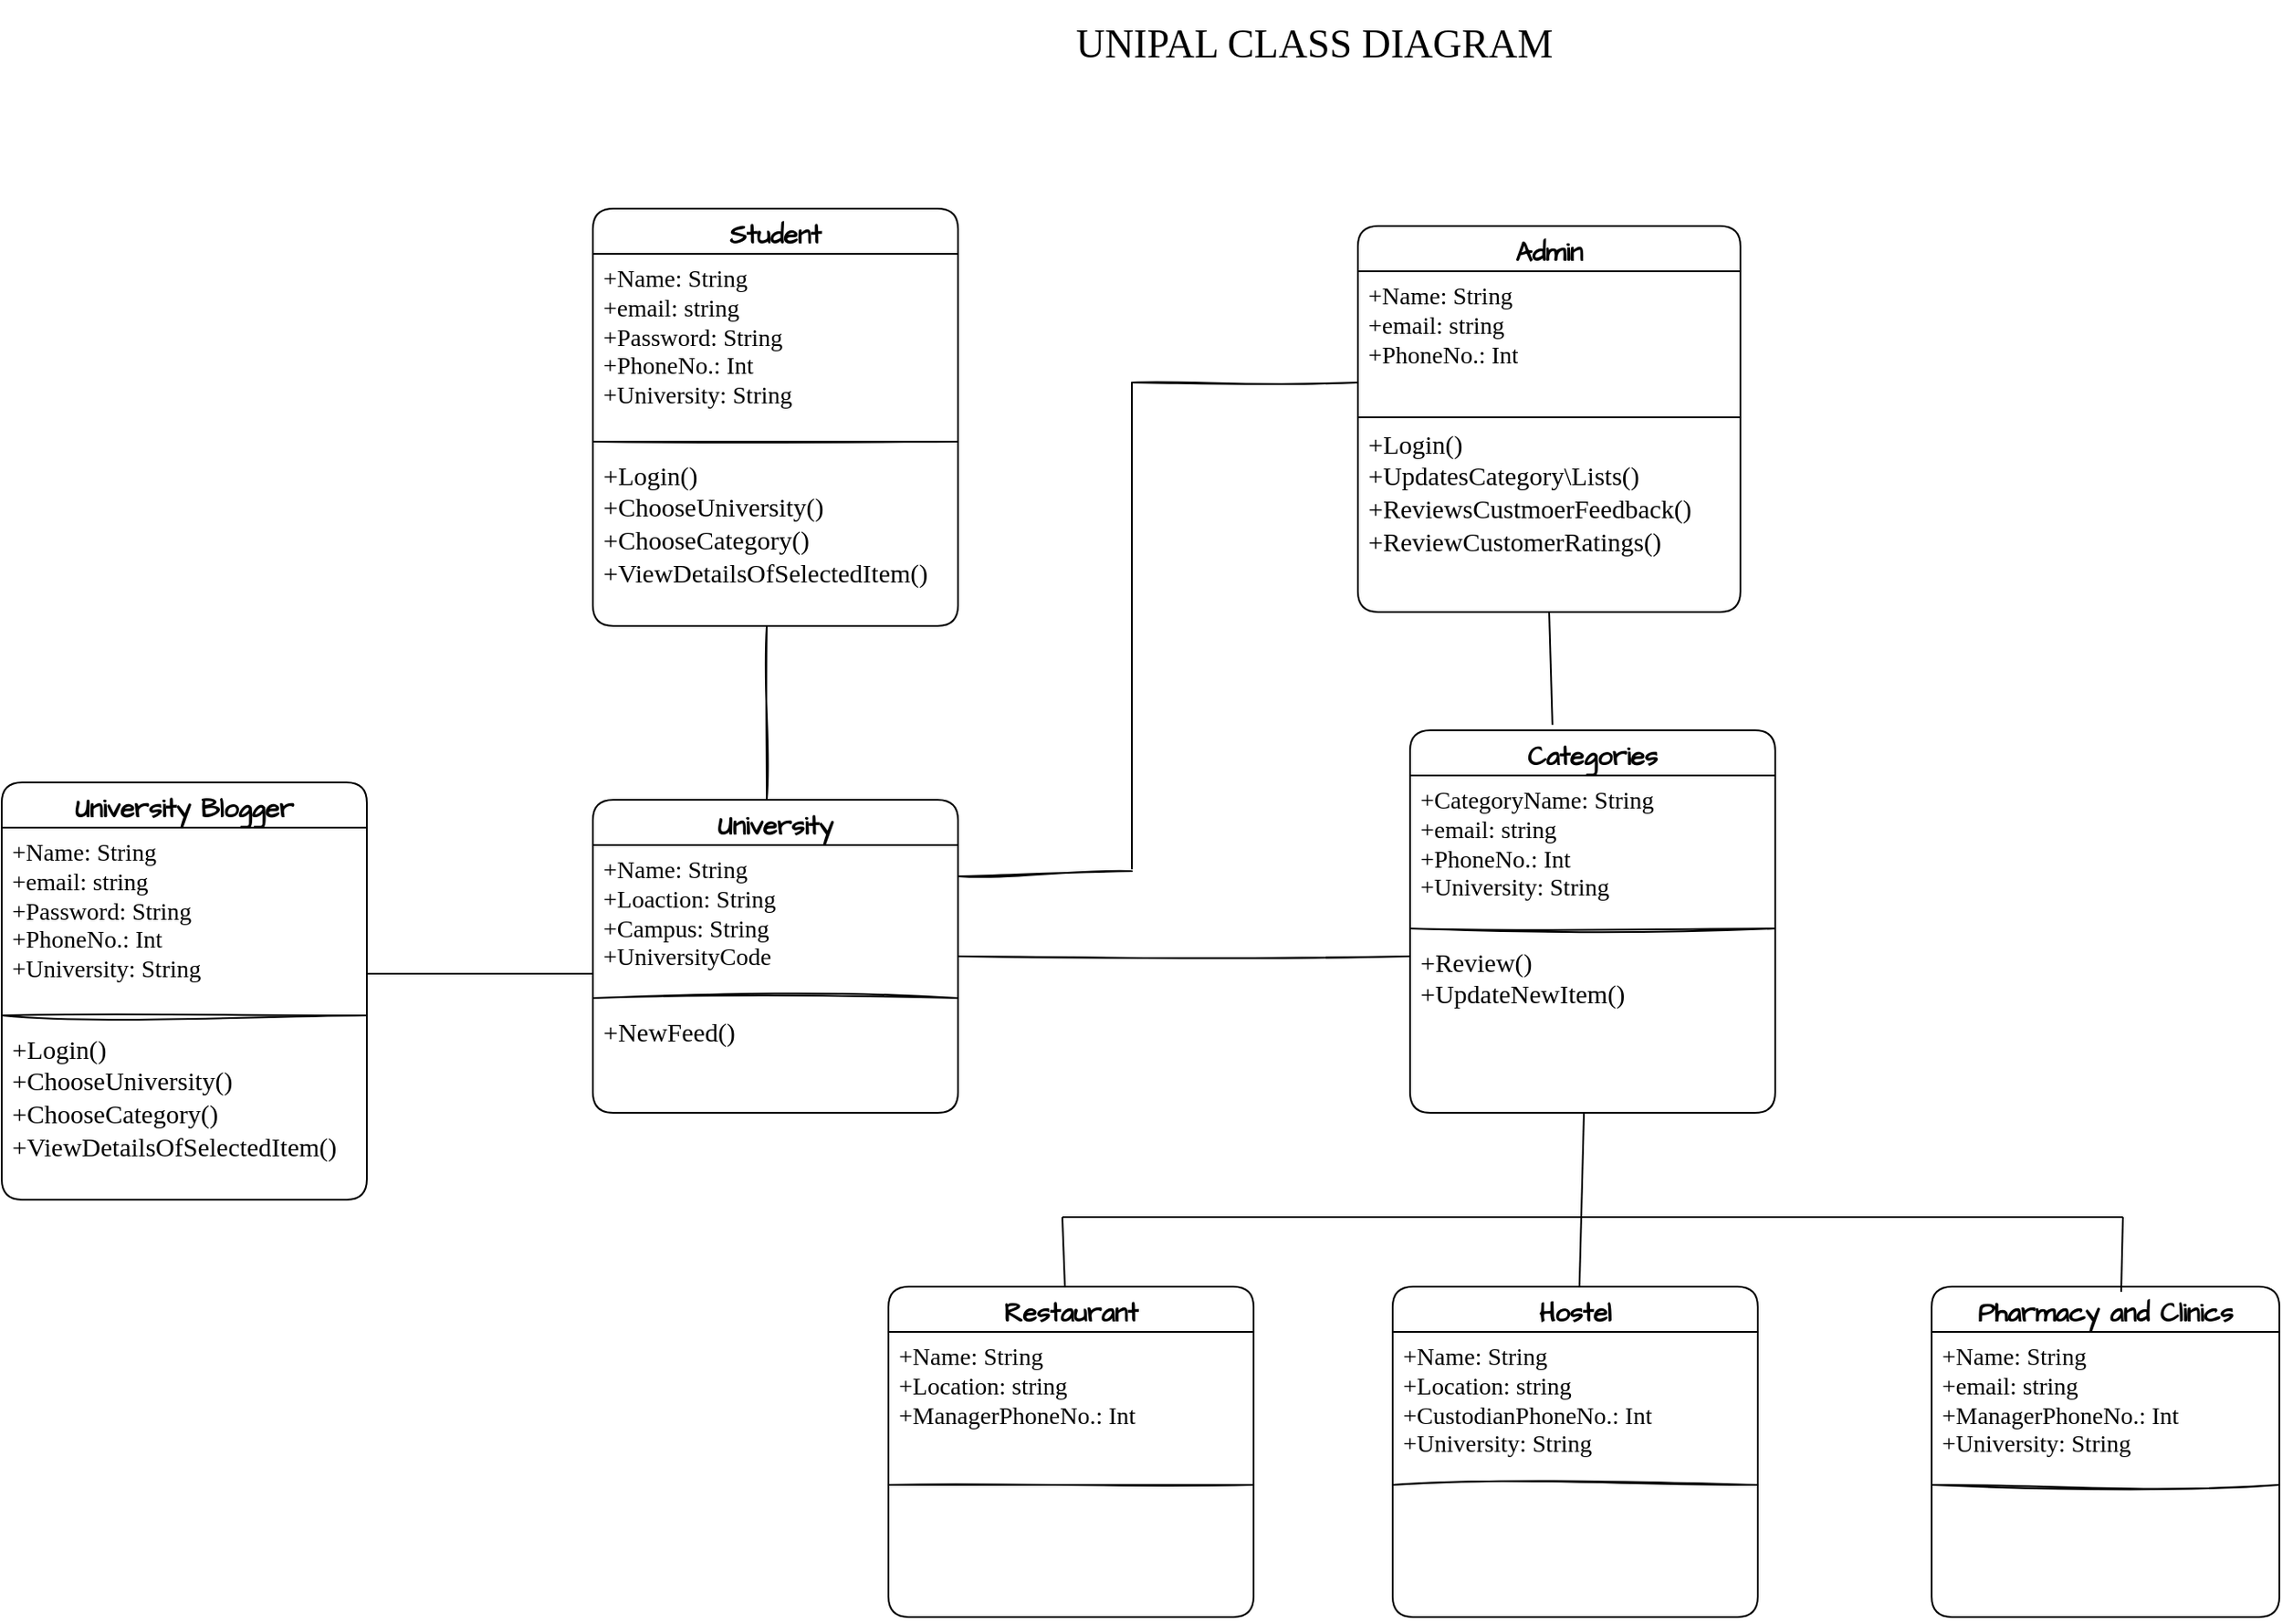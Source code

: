 <mxfile version="24.1.0" type="device" pages="2">
  <diagram id="42cr1K5ci9epR1bMiZmQ" name="Page-2">
    <mxGraphModel dx="1652" dy="556" grid="1" gridSize="10" guides="1" tooltips="1" connect="1" arrows="1" fold="1" page="1" pageScale="1" pageWidth="850" pageHeight="1100" math="0" shadow="0">
      <root>
        <mxCell id="0" />
        <mxCell id="1" parent="0" />
        <mxCell id="yEIFLBnmUAWRwtuipPHv-1" value="&lt;font style=&quot;font-size: 15px;&quot;&gt;Student&lt;/font&gt;" style="swimlane;fontStyle=1;align=center;verticalAlign=top;childLayout=stackLayout;horizontal=1;startSize=26;horizontalStack=0;resizeParent=1;resizeParentMax=0;resizeLast=0;collapsible=1;marginBottom=0;whiteSpace=wrap;html=1;hachureGap=4;fontFamily=Architects Daughter;fontSource=https%3A%2F%2Ffonts.googleapis.com%2Fcss%3Ffamily%3DArchitects%2BDaughter;rounded=1;" parent="1" vertex="1">
          <mxGeometry x="90" y="180" width="210" height="240" as="geometry" />
        </mxCell>
        <mxCell id="yEIFLBnmUAWRwtuipPHv-2" value="&lt;font style=&quot;font-size: 14px;&quot; face=&quot;Comic Sans MS&quot;&gt;+Name: String&lt;/font&gt;&lt;div style=&quot;font-size: 14px;&quot;&gt;&lt;font style=&quot;font-size: 14px;&quot; face=&quot;Comic Sans MS&quot;&gt;+email: string&lt;/font&gt;&lt;/div&gt;&lt;div style=&quot;font-size: 14px;&quot;&gt;&lt;font style=&quot;font-size: 14px;&quot; face=&quot;Comic Sans MS&quot;&gt;+Password: String&lt;/font&gt;&lt;/div&gt;&lt;div style=&quot;font-size: 14px;&quot;&gt;&lt;font style=&quot;font-size: 14px;&quot; face=&quot;Comic Sans MS&quot;&gt;+PhoneNo.: Int&lt;/font&gt;&lt;/div&gt;&lt;div style=&quot;font-size: 14px;&quot;&gt;&lt;font style=&quot;font-size: 14px;&quot; face=&quot;Comic Sans MS&quot;&gt;+University: String&lt;/font&gt;&lt;/div&gt;" style="text;strokeColor=none;fillColor=none;align=left;verticalAlign=top;spacingLeft=4;spacingRight=4;overflow=hidden;rotatable=0;points=[[0,0.5],[1,0.5]];portConstraint=eastwest;whiteSpace=wrap;html=1;fontFamily=Architects Daughter;fontSource=https%3A%2F%2Ffonts.googleapis.com%2Fcss%3Ffamily%3DArchitects%2BDaughter;" parent="yEIFLBnmUAWRwtuipPHv-1" vertex="1">
          <mxGeometry y="26" width="210" height="104" as="geometry" />
        </mxCell>
        <mxCell id="yEIFLBnmUAWRwtuipPHv-5" value="" style="line;strokeWidth=1;fillColor=none;align=left;verticalAlign=middle;spacingTop=-1;spacingLeft=3;spacingRight=3;rotatable=0;labelPosition=right;points=[];portConstraint=eastwest;strokeColor=inherit;sketch=1;hachureGap=4;jiggle=2;curveFitting=1;fontFamily=Architects Daughter;fontSource=https%3A%2F%2Ffonts.googleapis.com%2Fcss%3Ffamily%3DArchitects%2BDaughter;" parent="yEIFLBnmUAWRwtuipPHv-1" vertex="1">
          <mxGeometry y="130" width="210" height="8" as="geometry" />
        </mxCell>
        <mxCell id="yEIFLBnmUAWRwtuipPHv-4" value="&lt;font style=&quot;font-size: 15px;&quot; face=&quot;Comic Sans MS&quot;&gt;+Login()&lt;/font&gt;&lt;div style=&quot;font-size: 15px;&quot;&gt;&lt;font style=&quot;font-size: 15px;&quot; face=&quot;Bq8o8oC7CT_MJznSygGX&quot;&gt;+ChooseUniversity()&lt;/font&gt;&lt;/div&gt;&lt;div style=&quot;font-size: 15px;&quot;&gt;&lt;font style=&quot;font-size: 15px;&quot; face=&quot;Bq8o8oC7CT_MJznSygGX&quot;&gt;+ChooseCategory()&lt;/font&gt;&lt;/div&gt;&lt;div style=&quot;font-size: 15px;&quot;&gt;&lt;font style=&quot;font-size: 15px;&quot; face=&quot;Bq8o8oC7CT_MJznSygGX&quot;&gt;+ViewDetailsOfSelectedItem()&lt;/font&gt;&lt;/div&gt;" style="text;strokeColor=none;fillColor=none;align=left;verticalAlign=top;spacingLeft=4;spacingRight=4;overflow=hidden;rotatable=0;points=[[0,0.5],[1,0.5]];portConstraint=eastwest;whiteSpace=wrap;html=1;fontFamily=Architects Daughter;fontSource=https%3A%2F%2Ffonts.googleapis.com%2Fcss%3Ffamily%3DArchitects%2BDaughter;" parent="yEIFLBnmUAWRwtuipPHv-1" vertex="1">
          <mxGeometry y="138" width="210" height="102" as="geometry" />
        </mxCell>
        <mxCell id="yEIFLBnmUAWRwtuipPHv-6" value="&lt;font style=&quot;font-size: 15px;&quot;&gt;Admin&lt;/font&gt;" style="swimlane;fontStyle=1;align=center;verticalAlign=top;childLayout=stackLayout;horizontal=1;startSize=26;horizontalStack=0;resizeParent=1;resizeParentMax=0;resizeLast=0;collapsible=1;marginBottom=0;whiteSpace=wrap;html=1;hachureGap=4;fontFamily=Architects Daughter;fontSource=https%3A%2F%2Ffonts.googleapis.com%2Fcss%3Ffamily%3DArchitects%2BDaughter;rounded=1;" parent="1" vertex="1">
          <mxGeometry x="530" y="190" width="220" height="222" as="geometry" />
        </mxCell>
        <mxCell id="yEIFLBnmUAWRwtuipPHv-7" value="&lt;font style=&quot;font-size: 14px;&quot; face=&quot;Comic Sans MS&quot;&gt;+Name: String&lt;/font&gt;&lt;div style=&quot;font-size: 14px;&quot;&gt;&lt;font style=&quot;font-size: 14px;&quot; face=&quot;Comic Sans MS&quot;&gt;+email: string&lt;/font&gt;&lt;/div&gt;&lt;div style=&quot;font-size: 14px;&quot;&gt;&lt;font style=&quot;font-size: 14px;&quot; face=&quot;Comic Sans MS&quot;&gt;+PhoneNo.: Int&lt;/font&gt;&lt;/div&gt;" style="text;strokeColor=none;fillColor=none;align=left;verticalAlign=top;spacingLeft=4;spacingRight=4;overflow=hidden;rotatable=0;points=[[0,0.5],[1,0.5]];portConstraint=eastwest;whiteSpace=wrap;html=1;fontFamily=Architects Daughter;fontSource=https%3A%2F%2Ffonts.googleapis.com%2Fcss%3Ffamily%3DArchitects%2BDaughter;" parent="yEIFLBnmUAWRwtuipPHv-6" vertex="1">
          <mxGeometry y="26" width="220" height="84" as="geometry" />
        </mxCell>
        <mxCell id="SmnEd2jqjgevf2-UluSC-6" value="" style="endArrow=none;html=1;rounded=0;entryX=1;entryY=1;entryDx=0;entryDy=0;entryPerimeter=0;" parent="yEIFLBnmUAWRwtuipPHv-6" target="yEIFLBnmUAWRwtuipPHv-7" edge="1">
          <mxGeometry width="50" height="50" relative="1" as="geometry">
            <mxPoint y="110" as="sourcePoint" />
            <mxPoint x="50" y="60" as="targetPoint" />
          </mxGeometry>
        </mxCell>
        <mxCell id="yEIFLBnmUAWRwtuipPHv-9" value="&lt;font style=&quot;font-size: 15px;&quot; face=&quot;Comic Sans MS&quot;&gt;+Login()&lt;/font&gt;&lt;div style=&quot;font-size: 15px;&quot;&gt;&lt;font style=&quot;font-size: 15px;&quot; face=&quot;Bq8o8oC7CT_MJznSygGX&quot;&gt;+UpdatesCategory\Lists()&lt;/font&gt;&lt;/div&gt;&lt;div style=&quot;font-size: 15px;&quot;&gt;&lt;font style=&quot;font-size: 15px;&quot; face=&quot;Bq8o8oC7CT_MJznSygGX&quot;&gt;+ReviewsCustmoerFeedback()&lt;/font&gt;&lt;/div&gt;&lt;div style=&quot;font-size: 15px;&quot;&gt;&lt;span style=&quot;font-family: Bq8o8oC7CT_MJznSygGX; background-color: initial;&quot;&gt;+ReviewCustomerRatings()&lt;/span&gt;&lt;/div&gt;" style="text;strokeColor=none;fillColor=none;align=left;verticalAlign=top;spacingLeft=4;spacingRight=4;overflow=hidden;rotatable=0;points=[[0,0.5],[1,0.5]];portConstraint=eastwest;whiteSpace=wrap;html=1;fontFamily=Architects Daughter;fontSource=https%3A%2F%2Ffonts.googleapis.com%2Fcss%3Ffamily%3DArchitects%2BDaughter;" parent="yEIFLBnmUAWRwtuipPHv-6" vertex="1">
          <mxGeometry y="110" width="220" height="112" as="geometry" />
        </mxCell>
        <mxCell id="yEIFLBnmUAWRwtuipPHv-10" value="&lt;font style=&quot;font-size: 15px;&quot;&gt;University&lt;/font&gt;" style="swimlane;fontStyle=1;align=center;verticalAlign=top;childLayout=stackLayout;horizontal=1;startSize=26;horizontalStack=0;resizeParent=1;resizeParentMax=0;resizeLast=0;collapsible=1;marginBottom=0;whiteSpace=wrap;html=1;hachureGap=4;fontFamily=Architects Daughter;fontSource=https%3A%2F%2Ffonts.googleapis.com%2Fcss%3Ffamily%3DArchitects%2BDaughter;rounded=1;" parent="1" vertex="1">
          <mxGeometry x="90" y="520" width="210" height="180" as="geometry" />
        </mxCell>
        <mxCell id="yEIFLBnmUAWRwtuipPHv-11" value="&lt;font style=&quot;font-size: 14px;&quot; face=&quot;Comic Sans MS&quot;&gt;+Name: String&lt;/font&gt;&lt;div style=&quot;font-size: 14px;&quot;&gt;&lt;font style=&quot;font-size: 14px;&quot; face=&quot;Comic Sans MS&quot;&gt;+Loaction: String&lt;/font&gt;&lt;/div&gt;&lt;div style=&quot;font-size: 14px;&quot;&gt;&lt;font style=&quot;font-size: 14px;&quot; face=&quot;Comic Sans MS&quot;&gt;+Campus: String&lt;/font&gt;&lt;/div&gt;&lt;div style=&quot;font-size: 14px;&quot;&gt;&lt;font style=&quot;font-size: 14px;&quot; face=&quot;Comic Sans MS&quot;&gt;+UniversityCode&lt;/font&gt;&lt;/div&gt;" style="text;strokeColor=none;fillColor=none;align=left;verticalAlign=top;spacingLeft=4;spacingRight=4;overflow=hidden;rotatable=0;points=[[0,0.5],[1,0.5]];portConstraint=eastwest;whiteSpace=wrap;html=1;fontFamily=Architects Daughter;fontSource=https%3A%2F%2Ffonts.googleapis.com%2Fcss%3Ffamily%3DArchitects%2BDaughter;" parent="yEIFLBnmUAWRwtuipPHv-10" vertex="1">
          <mxGeometry y="26" width="210" height="84" as="geometry" />
        </mxCell>
        <mxCell id="yEIFLBnmUAWRwtuipPHv-12" value="" style="line;strokeWidth=1;fillColor=none;align=left;verticalAlign=middle;spacingTop=-1;spacingLeft=3;spacingRight=3;rotatable=0;labelPosition=right;points=[];portConstraint=eastwest;strokeColor=inherit;sketch=1;hachureGap=4;jiggle=2;curveFitting=1;fontFamily=Architects Daughter;fontSource=https%3A%2F%2Ffonts.googleapis.com%2Fcss%3Ffamily%3DArchitects%2BDaughter;" parent="yEIFLBnmUAWRwtuipPHv-10" vertex="1">
          <mxGeometry y="110" width="210" height="8" as="geometry" />
        </mxCell>
        <mxCell id="yEIFLBnmUAWRwtuipPHv-13" value="&lt;font face=&quot;Comic Sans MS&quot;&gt;&lt;span style=&quot;font-size: 15px;&quot;&gt;+NewFeed()&lt;/span&gt;&lt;/font&gt;" style="text;strokeColor=none;fillColor=none;align=left;verticalAlign=top;spacingLeft=4;spacingRight=4;overflow=hidden;rotatable=0;points=[[0,0.5],[1,0.5]];portConstraint=eastwest;whiteSpace=wrap;html=1;fontFamily=Architects Daughter;fontSource=https%3A%2F%2Ffonts.googleapis.com%2Fcss%3Ffamily%3DArchitects%2BDaughter;" parent="yEIFLBnmUAWRwtuipPHv-10" vertex="1">
          <mxGeometry y="118" width="210" height="62" as="geometry" />
        </mxCell>
        <mxCell id="yEIFLBnmUAWRwtuipPHv-14" value="&lt;font style=&quot;font-size: 15px;&quot;&gt;Categories&lt;/font&gt;" style="swimlane;fontStyle=1;align=center;verticalAlign=top;childLayout=stackLayout;horizontal=1;startSize=26;horizontalStack=0;resizeParent=1;resizeParentMax=0;resizeLast=0;collapsible=1;marginBottom=0;whiteSpace=wrap;html=1;hachureGap=4;fontFamily=Architects Daughter;fontSource=https%3A%2F%2Ffonts.googleapis.com%2Fcss%3Ffamily%3DArchitects%2BDaughter;rounded=1;" parent="1" vertex="1">
          <mxGeometry x="560" y="480" width="210" height="220" as="geometry" />
        </mxCell>
        <mxCell id="yEIFLBnmUAWRwtuipPHv-15" value="&lt;font style=&quot;font-size: 14px;&quot; face=&quot;Comic Sans MS&quot;&gt;+CategoryName: String&lt;/font&gt;&lt;div style=&quot;font-size: 14px;&quot;&gt;&lt;font style=&quot;font-size: 14px;&quot; face=&quot;Comic Sans MS&quot;&gt;+email: string&lt;/font&gt;&lt;/div&gt;&lt;div style=&quot;font-size: 14px;&quot;&gt;&lt;font style=&quot;font-size: 14px;&quot; face=&quot;Comic Sans MS&quot;&gt;+PhoneNo.: Int&lt;/font&gt;&lt;/div&gt;&lt;div style=&quot;font-size: 14px;&quot;&gt;&lt;font style=&quot;font-size: 14px;&quot; face=&quot;Comic Sans MS&quot;&gt;+University: String&lt;/font&gt;&lt;/div&gt;" style="text;strokeColor=none;fillColor=none;align=left;verticalAlign=top;spacingLeft=4;spacingRight=4;overflow=hidden;rotatable=0;points=[[0,0.5],[1,0.5]];portConstraint=eastwest;whiteSpace=wrap;html=1;fontFamily=Architects Daughter;fontSource=https%3A%2F%2Ffonts.googleapis.com%2Fcss%3Ffamily%3DArchitects%2BDaughter;" parent="yEIFLBnmUAWRwtuipPHv-14" vertex="1">
          <mxGeometry y="26" width="210" height="84" as="geometry" />
        </mxCell>
        <mxCell id="yEIFLBnmUAWRwtuipPHv-16" value="" style="line;strokeWidth=1;fillColor=none;align=left;verticalAlign=middle;spacingTop=-1;spacingLeft=3;spacingRight=3;rotatable=0;labelPosition=right;points=[];portConstraint=eastwest;strokeColor=inherit;sketch=1;hachureGap=4;jiggle=2;curveFitting=1;fontFamily=Architects Daughter;fontSource=https%3A%2F%2Ffonts.googleapis.com%2Fcss%3Ffamily%3DArchitects%2BDaughter;" parent="yEIFLBnmUAWRwtuipPHv-14" vertex="1">
          <mxGeometry y="110" width="210" height="8" as="geometry" />
        </mxCell>
        <mxCell id="yEIFLBnmUAWRwtuipPHv-17" value="&lt;font face=&quot;Comic Sans MS&quot;&gt;&lt;span style=&quot;font-size: 15px;&quot;&gt;+Review()&lt;/span&gt;&lt;/font&gt;&lt;div&gt;&lt;font face=&quot;Comic Sans MS&quot;&gt;&lt;span style=&quot;font-size: 15px;&quot;&gt;+UpdateNewItem()&lt;/span&gt;&lt;/font&gt;&lt;/div&gt;" style="text;strokeColor=none;fillColor=none;align=left;verticalAlign=top;spacingLeft=4;spacingRight=4;overflow=hidden;rotatable=0;points=[[0,0.5],[1,0.5]];portConstraint=eastwest;whiteSpace=wrap;html=1;fontFamily=Architects Daughter;fontSource=https%3A%2F%2Ffonts.googleapis.com%2Fcss%3Ffamily%3DArchitects%2BDaughter;" parent="yEIFLBnmUAWRwtuipPHv-14" vertex="1">
          <mxGeometry y="118" width="210" height="102" as="geometry" />
        </mxCell>
        <mxCell id="yEIFLBnmUAWRwtuipPHv-18" value="&lt;font style=&quot;font-size: 15px;&quot;&gt;Restaurant&lt;/font&gt;" style="swimlane;fontStyle=1;align=center;verticalAlign=top;childLayout=stackLayout;horizontal=1;startSize=26;horizontalStack=0;resizeParent=1;resizeParentMax=0;resizeLast=0;collapsible=1;marginBottom=0;whiteSpace=wrap;html=1;hachureGap=4;fontFamily=Architects Daughter;fontSource=https%3A%2F%2Ffonts.googleapis.com%2Fcss%3Ffamily%3DArchitects%2BDaughter;rounded=1;" parent="1" vertex="1">
          <mxGeometry x="260" y="800" width="210" height="190" as="geometry" />
        </mxCell>
        <mxCell id="yEIFLBnmUAWRwtuipPHv-19" value="&lt;font style=&quot;font-size: 14px;&quot; face=&quot;Comic Sans MS&quot;&gt;+Name: String&lt;/font&gt;&lt;div style=&quot;font-size: 14px;&quot;&gt;&lt;font style=&quot;font-size: 14px;&quot; face=&quot;Comic Sans MS&quot;&gt;+Location: string&lt;/font&gt;&lt;/div&gt;&lt;div style=&quot;font-size: 14px;&quot;&gt;&lt;font style=&quot;font-size: 14px;&quot; face=&quot;Comic Sans MS&quot;&gt;+ManagerPhoneNo.: Int&lt;/font&gt;&lt;/div&gt;" style="text;strokeColor=none;fillColor=none;align=left;verticalAlign=top;spacingLeft=4;spacingRight=4;overflow=hidden;rotatable=0;points=[[0,0.5],[1,0.5]];portConstraint=eastwest;whiteSpace=wrap;html=1;fontFamily=Architects Daughter;fontSource=https%3A%2F%2Ffonts.googleapis.com%2Fcss%3Ffamily%3DArchitects%2BDaughter;" parent="yEIFLBnmUAWRwtuipPHv-18" vertex="1">
          <mxGeometry y="26" width="210" height="84" as="geometry" />
        </mxCell>
        <mxCell id="yEIFLBnmUAWRwtuipPHv-20" value="" style="line;strokeWidth=1;fillColor=none;align=left;verticalAlign=middle;spacingTop=-1;spacingLeft=3;spacingRight=3;rotatable=0;labelPosition=right;points=[];portConstraint=eastwest;strokeColor=inherit;sketch=1;hachureGap=4;jiggle=2;curveFitting=1;fontFamily=Architects Daughter;fontSource=https%3A%2F%2Ffonts.googleapis.com%2Fcss%3Ffamily%3DArchitects%2BDaughter;" parent="yEIFLBnmUAWRwtuipPHv-18" vertex="1">
          <mxGeometry y="110" width="210" height="8" as="geometry" />
        </mxCell>
        <mxCell id="yEIFLBnmUAWRwtuipPHv-21" value="&lt;font face=&quot;Comic Sans MS&quot;&gt;&lt;span style=&quot;font-size: 15px;&quot;&gt;&amp;nbsp;&amp;nbsp;&lt;/span&gt;&lt;/font&gt;" style="text;strokeColor=none;fillColor=none;align=left;verticalAlign=top;spacingLeft=4;spacingRight=4;overflow=hidden;rotatable=0;points=[[0,0.5],[1,0.5]];portConstraint=eastwest;whiteSpace=wrap;html=1;fontFamily=Architects Daughter;fontSource=https%3A%2F%2Ffonts.googleapis.com%2Fcss%3Ffamily%3DArchitects%2BDaughter;" parent="yEIFLBnmUAWRwtuipPHv-18" vertex="1">
          <mxGeometry y="118" width="210" height="72" as="geometry" />
        </mxCell>
        <mxCell id="yEIFLBnmUAWRwtuipPHv-22" value="&lt;font style=&quot;font-size: 15px;&quot;&gt;Hostel&lt;/font&gt;" style="swimlane;fontStyle=1;align=center;verticalAlign=top;childLayout=stackLayout;horizontal=1;startSize=26;horizontalStack=0;resizeParent=1;resizeParentMax=0;resizeLast=0;collapsible=1;marginBottom=0;whiteSpace=wrap;html=1;hachureGap=4;fontFamily=Architects Daughter;fontSource=https%3A%2F%2Ffonts.googleapis.com%2Fcss%3Ffamily%3DArchitects%2BDaughter;rounded=1;" parent="1" vertex="1">
          <mxGeometry x="550" y="800" width="210" height="190" as="geometry" />
        </mxCell>
        <mxCell id="yEIFLBnmUAWRwtuipPHv-23" value="&lt;font style=&quot;font-size: 14px;&quot; face=&quot;Comic Sans MS&quot;&gt;+Name: String&lt;/font&gt;&lt;div style=&quot;font-size: 14px;&quot;&gt;&lt;font style=&quot;font-size: 14px;&quot; face=&quot;Comic Sans MS&quot;&gt;+Location: string&lt;/font&gt;&lt;/div&gt;&lt;div style=&quot;font-size: 14px;&quot;&gt;&lt;font style=&quot;font-size: 14px;&quot; face=&quot;Comic Sans MS&quot;&gt;+CustodianPhoneNo.: Int&lt;/font&gt;&lt;/div&gt;&lt;div style=&quot;font-size: 14px;&quot;&gt;&lt;font style=&quot;font-size: 14px;&quot; face=&quot;Comic Sans MS&quot;&gt;+University: String&lt;/font&gt;&lt;/div&gt;" style="text;strokeColor=none;fillColor=none;align=left;verticalAlign=top;spacingLeft=4;spacingRight=4;overflow=hidden;rotatable=0;points=[[0,0.5],[1,0.5]];portConstraint=eastwest;whiteSpace=wrap;html=1;fontFamily=Architects Daughter;fontSource=https%3A%2F%2Ffonts.googleapis.com%2Fcss%3Ffamily%3DArchitects%2BDaughter;" parent="yEIFLBnmUAWRwtuipPHv-22" vertex="1">
          <mxGeometry y="26" width="210" height="84" as="geometry" />
        </mxCell>
        <mxCell id="yEIFLBnmUAWRwtuipPHv-24" value="" style="line;strokeWidth=1;fillColor=none;align=left;verticalAlign=middle;spacingTop=-1;spacingLeft=3;spacingRight=3;rotatable=0;labelPosition=right;points=[];portConstraint=eastwest;strokeColor=inherit;sketch=1;hachureGap=4;jiggle=2;curveFitting=1;fontFamily=Architects Daughter;fontSource=https%3A%2F%2Ffonts.googleapis.com%2Fcss%3Ffamily%3DArchitects%2BDaughter;" parent="yEIFLBnmUAWRwtuipPHv-22" vertex="1">
          <mxGeometry y="110" width="210" height="8" as="geometry" />
        </mxCell>
        <mxCell id="yEIFLBnmUAWRwtuipPHv-25" value="&lt;font face=&quot;Comic Sans MS&quot;&gt;&lt;span style=&quot;font-size: 15px;&quot;&gt;&amp;nbsp;&amp;nbsp;&lt;/span&gt;&lt;/font&gt;" style="text;strokeColor=none;fillColor=none;align=left;verticalAlign=top;spacingLeft=4;spacingRight=4;overflow=hidden;rotatable=0;points=[[0,0.5],[1,0.5]];portConstraint=eastwest;whiteSpace=wrap;html=1;fontFamily=Architects Daughter;fontSource=https%3A%2F%2Ffonts.googleapis.com%2Fcss%3Ffamily%3DArchitects%2BDaughter;" parent="yEIFLBnmUAWRwtuipPHv-22" vertex="1">
          <mxGeometry y="118" width="210" height="72" as="geometry" />
        </mxCell>
        <mxCell id="yEIFLBnmUAWRwtuipPHv-26" value="&lt;font style=&quot;font-size: 15px;&quot;&gt;Pharmacy and Clinics&lt;/font&gt;" style="swimlane;fontStyle=1;align=center;verticalAlign=top;childLayout=stackLayout;horizontal=1;startSize=26;horizontalStack=0;resizeParent=1;resizeParentMax=0;resizeLast=0;collapsible=1;marginBottom=0;whiteSpace=wrap;html=1;hachureGap=4;fontFamily=Architects Daughter;fontSource=https%3A%2F%2Ffonts.googleapis.com%2Fcss%3Ffamily%3DArchitects%2BDaughter;rounded=1;" parent="1" vertex="1">
          <mxGeometry x="860" y="800" width="200" height="190" as="geometry" />
        </mxCell>
        <mxCell id="yEIFLBnmUAWRwtuipPHv-27" value="&lt;font style=&quot;font-size: 14px;&quot; face=&quot;Comic Sans MS&quot;&gt;+Name: String&lt;/font&gt;&lt;div style=&quot;font-size: 14px;&quot;&gt;&lt;font style=&quot;font-size: 14px;&quot; face=&quot;Comic Sans MS&quot;&gt;+email: string&lt;/font&gt;&lt;/div&gt;&lt;div style=&quot;font-size: 14px;&quot;&gt;&lt;font style=&quot;font-size: 14px;&quot; face=&quot;Comic Sans MS&quot;&gt;+ManagerPhoneNo.: Int&lt;/font&gt;&lt;/div&gt;&lt;div style=&quot;font-size: 14px;&quot;&gt;&lt;font style=&quot;font-size: 14px;&quot; face=&quot;Comic Sans MS&quot;&gt;+University: String&lt;/font&gt;&lt;/div&gt;" style="text;strokeColor=none;fillColor=none;align=left;verticalAlign=top;spacingLeft=4;spacingRight=4;overflow=hidden;rotatable=0;points=[[0,0.5],[1,0.5]];portConstraint=eastwest;whiteSpace=wrap;html=1;fontFamily=Architects Daughter;fontSource=https%3A%2F%2Ffonts.googleapis.com%2Fcss%3Ffamily%3DArchitects%2BDaughter;" parent="yEIFLBnmUAWRwtuipPHv-26" vertex="1">
          <mxGeometry y="26" width="200" height="84" as="geometry" />
        </mxCell>
        <mxCell id="yEIFLBnmUAWRwtuipPHv-28" value="" style="line;strokeWidth=1;fillColor=none;align=left;verticalAlign=middle;spacingTop=-1;spacingLeft=3;spacingRight=3;rotatable=0;labelPosition=right;points=[];portConstraint=eastwest;strokeColor=inherit;sketch=1;hachureGap=4;jiggle=2;curveFitting=1;fontFamily=Architects Daughter;fontSource=https%3A%2F%2Ffonts.googleapis.com%2Fcss%3Ffamily%3DArchitects%2BDaughter;" parent="yEIFLBnmUAWRwtuipPHv-26" vertex="1">
          <mxGeometry y="110" width="200" height="8" as="geometry" />
        </mxCell>
        <mxCell id="yEIFLBnmUAWRwtuipPHv-29" value="&lt;font face=&quot;Comic Sans MS&quot;&gt;&lt;span style=&quot;font-size: 15px;&quot;&gt;&amp;nbsp;&amp;nbsp;&lt;/span&gt;&lt;/font&gt;" style="text;strokeColor=none;fillColor=none;align=left;verticalAlign=top;spacingLeft=4;spacingRight=4;overflow=hidden;rotatable=0;points=[[0,0.5],[1,0.5]];portConstraint=eastwest;whiteSpace=wrap;html=1;fontFamily=Architects Daughter;fontSource=https%3A%2F%2Ffonts.googleapis.com%2Fcss%3Ffamily%3DArchitects%2BDaughter;" parent="yEIFLBnmUAWRwtuipPHv-26" vertex="1">
          <mxGeometry y="118" width="200" height="72" as="geometry" />
        </mxCell>
        <mxCell id="yEIFLBnmUAWRwtuipPHv-31" value="" style="line;strokeWidth=1;fillColor=none;align=left;verticalAlign=middle;spacingTop=-1;spacingLeft=3;spacingRight=3;rotatable=0;labelPosition=right;points=[];portConstraint=eastwest;strokeColor=inherit;sketch=1;hachureGap=4;jiggle=2;curveFitting=1;fontFamily=Architects Daughter;fontSource=https%3A%2F%2Ffonts.googleapis.com%2Fcss%3Ffamily%3DArchitects%2BDaughter;" parent="1" vertex="1">
          <mxGeometry x="300" y="606" width="260" height="8" as="geometry" />
        </mxCell>
        <mxCell id="yEIFLBnmUAWRwtuipPHv-46" value="" style="endArrow=none;html=1;rounded=0;sketch=1;hachureGap=4;jiggle=2;curveFitting=1;fontFamily=Architects Daughter;fontSource=https%3A%2F%2Ffonts.googleapis.com%2Fcss%3Ffamily%3DArchitects%2BDaughter;" parent="1" edge="1">
          <mxGeometry width="50" height="50" relative="1" as="geometry">
            <mxPoint x="190" y="520" as="sourcePoint" />
            <mxPoint x="190" y="420" as="targetPoint" />
          </mxGeometry>
        </mxCell>
        <mxCell id="yEIFLBnmUAWRwtuipPHv-52" value="" style="endArrow=none;html=1;rounded=0;sketch=1;hachureGap=4;jiggle=2;curveFitting=1;fontFamily=Architects Daughter;fontSource=https%3A%2F%2Ffonts.googleapis.com%2Fcss%3Ffamily%3DArchitects%2BDaughter;" parent="1" edge="1">
          <mxGeometry width="50" height="50" relative="1" as="geometry">
            <mxPoint x="400" y="280" as="sourcePoint" />
            <mxPoint x="530" y="280" as="targetPoint" />
          </mxGeometry>
        </mxCell>
        <mxCell id="yEIFLBnmUAWRwtuipPHv-55" value="" style="endArrow=none;html=1;rounded=0;sketch=1;hachureGap=4;jiggle=2;curveFitting=1;fontFamily=Architects Daughter;fontSource=https%3A%2F%2Ffonts.googleapis.com%2Fcss%3Ffamily%3DArchitects%2BDaughter;exitX=1;exitY=0.214;exitDx=0;exitDy=0;exitPerimeter=0;" parent="1" source="yEIFLBnmUAWRwtuipPHv-11" edge="1">
          <mxGeometry width="50" height="50" relative="1" as="geometry">
            <mxPoint x="350" y="606" as="sourcePoint" />
            <mxPoint x="400" y="561" as="targetPoint" />
          </mxGeometry>
        </mxCell>
        <mxCell id="yEIFLBnmUAWRwtuipPHv-57" value="&lt;font style=&quot;font-size: 23px;&quot; face=&quot;Georgia&quot;&gt;UNIPAL CLASS DIAGRAM&lt;/font&gt;" style="text;strokeColor=none;align=center;fillColor=none;html=1;verticalAlign=middle;whiteSpace=wrap;rounded=0;fontFamily=Architects Daughter;fontSource=https%3A%2F%2Ffonts.googleapis.com%2Fcss%3Ffamily%3DArchitects%2BDaughter;" parent="1" vertex="1">
          <mxGeometry x="340" y="60" width="330" height="50" as="geometry" />
        </mxCell>
        <mxCell id="SmnEd2jqjgevf2-UluSC-1" value="" style="endArrow=none;html=1;rounded=0;" parent="1" edge="1">
          <mxGeometry width="50" height="50" relative="1" as="geometry">
            <mxPoint x="400" y="560" as="sourcePoint" />
            <mxPoint x="400" y="280" as="targetPoint" />
          </mxGeometry>
        </mxCell>
        <mxCell id="SmnEd2jqjgevf2-UluSC-2" value="" style="endArrow=none;html=1;rounded=0;" parent="1" source="yEIFLBnmUAWRwtuipPHv-22" edge="1">
          <mxGeometry width="50" height="50" relative="1" as="geometry">
            <mxPoint x="610" y="750" as="sourcePoint" />
            <mxPoint x="660" y="700" as="targetPoint" />
          </mxGeometry>
        </mxCell>
        <mxCell id="SmnEd2jqjgevf2-UluSC-3" value="" style="endArrow=none;html=1;rounded=0;" parent="1" edge="1">
          <mxGeometry width="50" height="50" relative="1" as="geometry">
            <mxPoint x="360" y="760" as="sourcePoint" />
            <mxPoint x="970" y="760" as="targetPoint" />
          </mxGeometry>
        </mxCell>
        <mxCell id="SmnEd2jqjgevf2-UluSC-4" value="" style="endArrow=none;html=1;rounded=0;" parent="1" source="yEIFLBnmUAWRwtuipPHv-18" edge="1">
          <mxGeometry width="50" height="50" relative="1" as="geometry">
            <mxPoint x="310" y="810" as="sourcePoint" />
            <mxPoint x="360" y="760" as="targetPoint" />
          </mxGeometry>
        </mxCell>
        <mxCell id="SmnEd2jqjgevf2-UluSC-5" value="" style="endArrow=none;html=1;rounded=0;exitX=0.545;exitY=0.016;exitDx=0;exitDy=0;exitPerimeter=0;" parent="1" source="yEIFLBnmUAWRwtuipPHv-26" edge="1">
          <mxGeometry width="50" height="50" relative="1" as="geometry">
            <mxPoint x="920" y="810" as="sourcePoint" />
            <mxPoint x="970" y="760" as="targetPoint" />
          </mxGeometry>
        </mxCell>
        <mxCell id="SmnEd2jqjgevf2-UluSC-7" value="" style="endArrow=none;html=1;rounded=0;exitX=0.39;exitY=-0.014;exitDx=0;exitDy=0;exitPerimeter=0;" parent="1" source="yEIFLBnmUAWRwtuipPHv-14" edge="1">
          <mxGeometry width="50" height="50" relative="1" as="geometry">
            <mxPoint x="590" y="462" as="sourcePoint" />
            <mxPoint x="640" y="412" as="targetPoint" />
          </mxGeometry>
        </mxCell>
        <mxCell id="SmnEd2jqjgevf2-UluSC-8" value="&lt;font style=&quot;font-size: 15px;&quot;&gt;University Blogger&lt;/font&gt;" style="swimlane;fontStyle=1;align=center;verticalAlign=top;childLayout=stackLayout;horizontal=1;startSize=26;horizontalStack=0;resizeParent=1;resizeParentMax=0;resizeLast=0;collapsible=1;marginBottom=0;whiteSpace=wrap;html=1;hachureGap=4;fontFamily=Architects Daughter;fontSource=https://fonts.googleapis.com/css?family=Architects+Daughter;rounded=1;" parent="1" vertex="1">
          <mxGeometry x="-250" y="510" width="210" height="240" as="geometry" />
        </mxCell>
        <mxCell id="SmnEd2jqjgevf2-UluSC-9" value="&lt;font style=&quot;font-size: 14px;&quot; face=&quot;Comic Sans MS&quot;&gt;+Name: String&lt;/font&gt;&lt;div style=&quot;font-size: 14px;&quot;&gt;&lt;font style=&quot;font-size: 14px;&quot; face=&quot;Comic Sans MS&quot;&gt;+email: string&lt;/font&gt;&lt;/div&gt;&lt;div style=&quot;font-size: 14px;&quot;&gt;&lt;font style=&quot;font-size: 14px;&quot; face=&quot;Comic Sans MS&quot;&gt;+Password: String&lt;/font&gt;&lt;/div&gt;&lt;div style=&quot;font-size: 14px;&quot;&gt;&lt;font style=&quot;font-size: 14px;&quot; face=&quot;Comic Sans MS&quot;&gt;+PhoneNo.: Int&lt;/font&gt;&lt;/div&gt;&lt;div style=&quot;font-size: 14px;&quot;&gt;&lt;font style=&quot;font-size: 14px;&quot; face=&quot;Comic Sans MS&quot;&gt;+University: String&lt;/font&gt;&lt;/div&gt;" style="text;strokeColor=none;fillColor=none;align=left;verticalAlign=top;spacingLeft=4;spacingRight=4;overflow=hidden;rotatable=0;points=[[0,0.5],[1,0.5]];portConstraint=eastwest;whiteSpace=wrap;html=1;fontFamily=Architects Daughter;fontSource=https://fonts.googleapis.com/css?family=Architects+Daughter;" parent="SmnEd2jqjgevf2-UluSC-8" vertex="1">
          <mxGeometry y="26" width="210" height="104" as="geometry" />
        </mxCell>
        <mxCell id="SmnEd2jqjgevf2-UluSC-10" value="" style="line;strokeWidth=1;fillColor=none;align=left;verticalAlign=middle;spacingTop=-1;spacingLeft=3;spacingRight=3;rotatable=0;labelPosition=right;points=[];portConstraint=eastwest;strokeColor=inherit;sketch=1;hachureGap=4;jiggle=2;curveFitting=1;fontFamily=Architects Daughter;fontSource=https://fonts.googleapis.com/css?family=Architects+Daughter;" parent="SmnEd2jqjgevf2-UluSC-8" vertex="1">
          <mxGeometry y="130" width="210" height="8" as="geometry" />
        </mxCell>
        <mxCell id="SmnEd2jqjgevf2-UluSC-11" value="&lt;font style=&quot;font-size: 15px;&quot; face=&quot;Comic Sans MS&quot;&gt;+Login()&lt;/font&gt;&lt;div style=&quot;font-size: 15px;&quot;&gt;&lt;font style=&quot;font-size: 15px;&quot; face=&quot;Bq8o8oC7CT_MJznSygGX&quot;&gt;+ChooseUniversity()&lt;/font&gt;&lt;/div&gt;&lt;div style=&quot;font-size: 15px;&quot;&gt;&lt;font style=&quot;font-size: 15px;&quot; face=&quot;Bq8o8oC7CT_MJznSygGX&quot;&gt;+ChooseCategory()&lt;/font&gt;&lt;/div&gt;&lt;div style=&quot;font-size: 15px;&quot;&gt;&lt;font style=&quot;font-size: 15px;&quot; face=&quot;Bq8o8oC7CT_MJznSygGX&quot;&gt;+ViewDetailsOfSelectedItem()&lt;/font&gt;&lt;/div&gt;" style="text;strokeColor=none;fillColor=none;align=left;verticalAlign=top;spacingLeft=4;spacingRight=4;overflow=hidden;rotatable=0;points=[[0,0.5],[1,0.5]];portConstraint=eastwest;whiteSpace=wrap;html=1;fontFamily=Architects Daughter;fontSource=https://fonts.googleapis.com/css?family=Architects+Daughter;" parent="SmnEd2jqjgevf2-UluSC-8" vertex="1">
          <mxGeometry y="138" width="210" height="102" as="geometry" />
        </mxCell>
        <mxCell id="SmnEd2jqjgevf2-UluSC-12" value="" style="endArrow=none;html=1;rounded=0;entryX=0;entryY=0.881;entryDx=0;entryDy=0;entryPerimeter=0;" parent="1" target="yEIFLBnmUAWRwtuipPHv-11" edge="1">
          <mxGeometry width="50" height="50" relative="1" as="geometry">
            <mxPoint x="-40" y="620" as="sourcePoint" />
            <mxPoint x="10" y="570" as="targetPoint" />
          </mxGeometry>
        </mxCell>
      </root>
    </mxGraphModel>
  </diagram>
  <diagram name="Page-1" id="55ijNNeH4TxK_P1EvQzD">
    <mxGraphModel dx="802" dy="556" grid="1" gridSize="10" guides="1" tooltips="1" connect="1" arrows="1" fold="1" page="1" pageScale="1" pageWidth="850" pageHeight="1100" math="0" shadow="0">
      <root>
        <mxCell id="0" />
        <mxCell id="1" parent="0" />
        <mxCell id="OHlSDr-8CtgP3tiL7i1z-2" value="UNIPAL" style="swimlane;whiteSpace=wrap;html=1;" parent="1" vertex="1">
          <mxGeometry x="330" y="90" width="230" height="610" as="geometry" />
        </mxCell>
        <mxCell id="OHlSDr-8CtgP3tiL7i1z-3" value="Login" style="ellipse;whiteSpace=wrap;html=1;" parent="OHlSDr-8CtgP3tiL7i1z-2" vertex="1">
          <mxGeometry x="52.5" y="40" width="127.5" height="70" as="geometry" />
        </mxCell>
        <mxCell id="OHlSDr-8CtgP3tiL7i1z-14" value="View Categories&lt;div&gt;(restaurants, hostels,clinics)&amp;nbsp;&lt;/div&gt;" style="ellipse;whiteSpace=wrap;html=1;" parent="OHlSDr-8CtgP3tiL7i1z-2" vertex="1">
          <mxGeometry x="51.25" y="140" width="127.5" height="70" as="geometry" />
        </mxCell>
        <mxCell id="OHlSDr-8CtgP3tiL7i1z-15" value="Register" style="ellipse;whiteSpace=wrap;html=1;" parent="OHlSDr-8CtgP3tiL7i1z-2" vertex="1">
          <mxGeometry x="52.5" y="410" width="127.5" height="70" as="geometry" />
        </mxCell>
        <mxCell id="OHlSDr-8CtgP3tiL7i1z-16" value="View list of&amp;nbsp;&lt;div&gt;universities&lt;/div&gt;" style="ellipse;whiteSpace=wrap;html=1;" parent="OHlSDr-8CtgP3tiL7i1z-2" vertex="1">
          <mxGeometry x="51.25" y="320" width="127.5" height="70" as="geometry" />
        </mxCell>
        <mxCell id="OHlSDr-8CtgP3tiL7i1z-17" value="Categories management&amp;nbsp;" style="ellipse;whiteSpace=wrap;html=1;" parent="OHlSDr-8CtgP3tiL7i1z-2" vertex="1">
          <mxGeometry x="52.5" y="510" width="127.5" height="70" as="geometry" />
        </mxCell>
        <mxCell id="OHlSDr-8CtgP3tiL7i1z-18" value="View details of items in the categories" style="ellipse;whiteSpace=wrap;html=1;" parent="OHlSDr-8CtgP3tiL7i1z-2" vertex="1">
          <mxGeometry x="51.25" y="230" width="127.5" height="70" as="geometry" />
        </mxCell>
        <mxCell id="OHlSDr-8CtgP3tiL7i1z-4" value="Student" style="shape=umlActor;verticalLabelPosition=bottom;verticalAlign=top;html=1;outlineConnect=0;" parent="1" vertex="1">
          <mxGeometry x="60" y="320" width="40" height="80" as="geometry" />
        </mxCell>
        <mxCell id="OHlSDr-8CtgP3tiL7i1z-19" value="Admin" style="shape=umlActor;verticalLabelPosition=bottom;verticalAlign=top;html=1;outlineConnect=0;" parent="1" vertex="1">
          <mxGeometry x="780" y="260" width="30" height="60" as="geometry" />
        </mxCell>
        <mxCell id="OHlSDr-8CtgP3tiL7i1z-34" value="" style="endArrow=classic;html=1;rounded=0;sketch=1;hachureGap=4;jiggle=2;curveFitting=1;fontFamily=Architects Daughter;fontSource=https%3A%2F%2Ffonts.googleapis.com%2Fcss%3Ffamily%3DArchitects%2BDaughter;entryX=0.02;entryY=0.714;entryDx=0;entryDy=0;entryPerimeter=0;" parent="1" target="OHlSDr-8CtgP3tiL7i1z-3" edge="1">
          <mxGeometry width="50" height="50" relative="1" as="geometry">
            <mxPoint x="100" y="360" as="sourcePoint" />
            <mxPoint x="150" y="310" as="targetPoint" />
          </mxGeometry>
        </mxCell>
        <mxCell id="OHlSDr-8CtgP3tiL7i1z-35" value="" style="endArrow=classic;html=1;rounded=0;sketch=1;hachureGap=4;jiggle=2;curveFitting=1;fontFamily=Architects Daughter;fontSource=https%3A%2F%2Ffonts.googleapis.com%2Fcss%3Ffamily%3DArchitects%2BDaughter;entryX=0;entryY=0.5;entryDx=0;entryDy=0;" parent="1" target="OHlSDr-8CtgP3tiL7i1z-15" edge="1">
          <mxGeometry width="50" height="50" relative="1" as="geometry">
            <mxPoint x="100" y="360" as="sourcePoint" />
            <mxPoint x="150" y="310" as="targetPoint" />
          </mxGeometry>
        </mxCell>
        <mxCell id="OHlSDr-8CtgP3tiL7i1z-36" value="" style="endArrow=classic;html=1;rounded=0;sketch=1;hachureGap=4;jiggle=2;curveFitting=1;fontFamily=Architects Daughter;fontSource=https%3A%2F%2Ffonts.googleapis.com%2Fcss%3Ffamily%3DArchitects%2BDaughter;entryX=0;entryY=0.5;entryDx=0;entryDy=0;" parent="1" target="OHlSDr-8CtgP3tiL7i1z-16" edge="1">
          <mxGeometry width="50" height="50" relative="1" as="geometry">
            <mxPoint x="100" y="360" as="sourcePoint" />
            <mxPoint x="150" y="310" as="targetPoint" />
          </mxGeometry>
        </mxCell>
        <mxCell id="OHlSDr-8CtgP3tiL7i1z-37" value="" style="endArrow=classic;html=1;rounded=0;sketch=1;hachureGap=4;jiggle=2;curveFitting=1;fontFamily=Architects Daughter;fontSource=https%3A%2F%2Ffonts.googleapis.com%2Fcss%3Ffamily%3DArchitects%2BDaughter;entryX=0;entryY=0.5;entryDx=0;entryDy=0;" parent="1" target="OHlSDr-8CtgP3tiL7i1z-18" edge="1">
          <mxGeometry width="50" height="50" relative="1" as="geometry">
            <mxPoint x="100" y="360" as="sourcePoint" />
            <mxPoint x="150" y="310" as="targetPoint" />
          </mxGeometry>
        </mxCell>
        <mxCell id="OHlSDr-8CtgP3tiL7i1z-38" value="" style="endArrow=classic;html=1;rounded=0;sketch=1;hachureGap=4;jiggle=2;curveFitting=1;fontFamily=Architects Daughter;fontSource=https%3A%2F%2Ffonts.googleapis.com%2Fcss%3Ffamily%3DArchitects%2BDaughter;entryX=0;entryY=0.5;entryDx=0;entryDy=0;" parent="1" target="OHlSDr-8CtgP3tiL7i1z-14" edge="1">
          <mxGeometry width="50" height="50" relative="1" as="geometry">
            <mxPoint x="100" y="360" as="sourcePoint" />
            <mxPoint x="150" y="310" as="targetPoint" />
          </mxGeometry>
        </mxCell>
        <mxCell id="OHlSDr-8CtgP3tiL7i1z-39" value="" style="endArrow=classic;html=1;rounded=0;sketch=1;hachureGap=4;jiggle=2;curveFitting=1;fontFamily=Architects Daughter;fontSource=https%3A%2F%2Ffonts.googleapis.com%2Fcss%3Ffamily%3DArchitects%2BDaughter;entryX=0.945;entryY=0.8;entryDx=0;entryDy=0;entryPerimeter=0;" parent="1" target="OHlSDr-8CtgP3tiL7i1z-3" edge="1">
          <mxGeometry width="50" height="50" relative="1" as="geometry">
            <mxPoint x="780" y="290" as="sourcePoint" />
            <mxPoint x="830" y="240" as="targetPoint" />
          </mxGeometry>
        </mxCell>
        <mxCell id="OHlSDr-8CtgP3tiL7i1z-40" value="" style="endArrow=classic;html=1;rounded=0;sketch=1;hachureGap=4;jiggle=2;curveFitting=1;fontFamily=Architects Daughter;fontSource=https%3A%2F%2Ffonts.googleapis.com%2Fcss%3Ffamily%3DArchitects%2BDaughter;entryX=0.969;entryY=0.629;entryDx=0;entryDy=0;entryPerimeter=0;" parent="1" target="OHlSDr-8CtgP3tiL7i1z-17" edge="1">
          <mxGeometry width="50" height="50" relative="1" as="geometry">
            <mxPoint x="780" y="290" as="sourcePoint" />
            <mxPoint x="830" y="240" as="targetPoint" />
          </mxGeometry>
        </mxCell>
      </root>
    </mxGraphModel>
  </diagram>
</mxfile>
